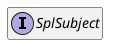 @startuml
set namespaceSeparator \\
hide members
hide << alias >> circle

interface SplSubject
@enduml

